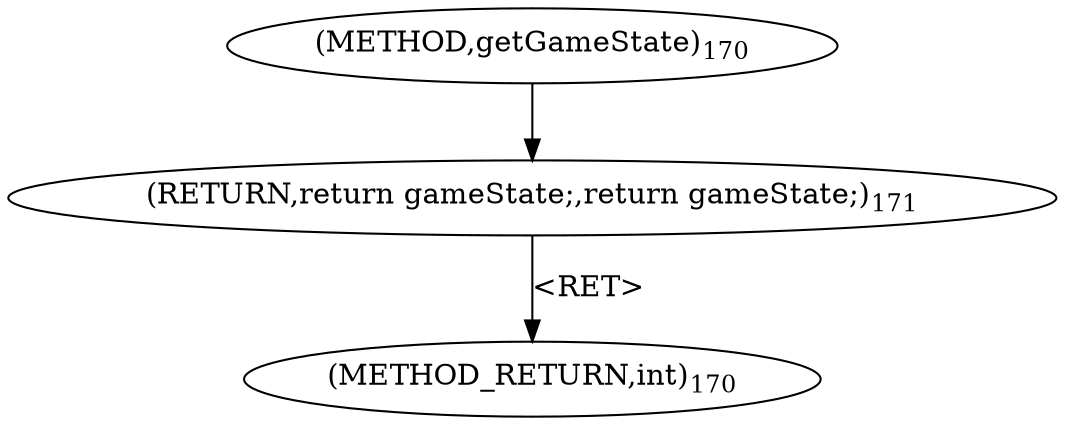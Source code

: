 digraph "getGameState" {  
"1006" [label = <(METHOD,getGameState)<SUB>170</SUB>> ]
"1014" [label = <(METHOD_RETURN,int)<SUB>170</SUB>> ]
"1008" [label = <(RETURN,return gameState;,return gameState;)<SUB>171</SUB>> ]
  "1008" -> "1014"  [ label = "&lt;RET&gt;"] 
  "1006" -> "1008" 
}
